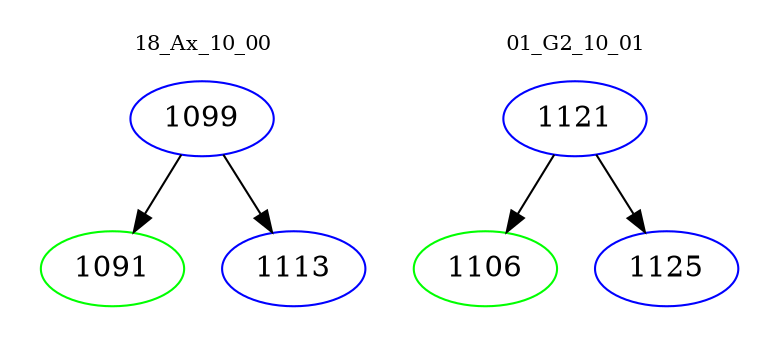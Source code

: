 digraph{
subgraph cluster_0 {
color = white
label = "18_Ax_10_00";
fontsize=10;
T0_1099 [label="1099", color="blue"]
T0_1099 -> T0_1091 [color="black"]
T0_1091 [label="1091", color="green"]
T0_1099 -> T0_1113 [color="black"]
T0_1113 [label="1113", color="blue"]
}
subgraph cluster_1 {
color = white
label = "01_G2_10_01";
fontsize=10;
T1_1121 [label="1121", color="blue"]
T1_1121 -> T1_1106 [color="black"]
T1_1106 [label="1106", color="green"]
T1_1121 -> T1_1125 [color="black"]
T1_1125 [label="1125", color="blue"]
}
}
